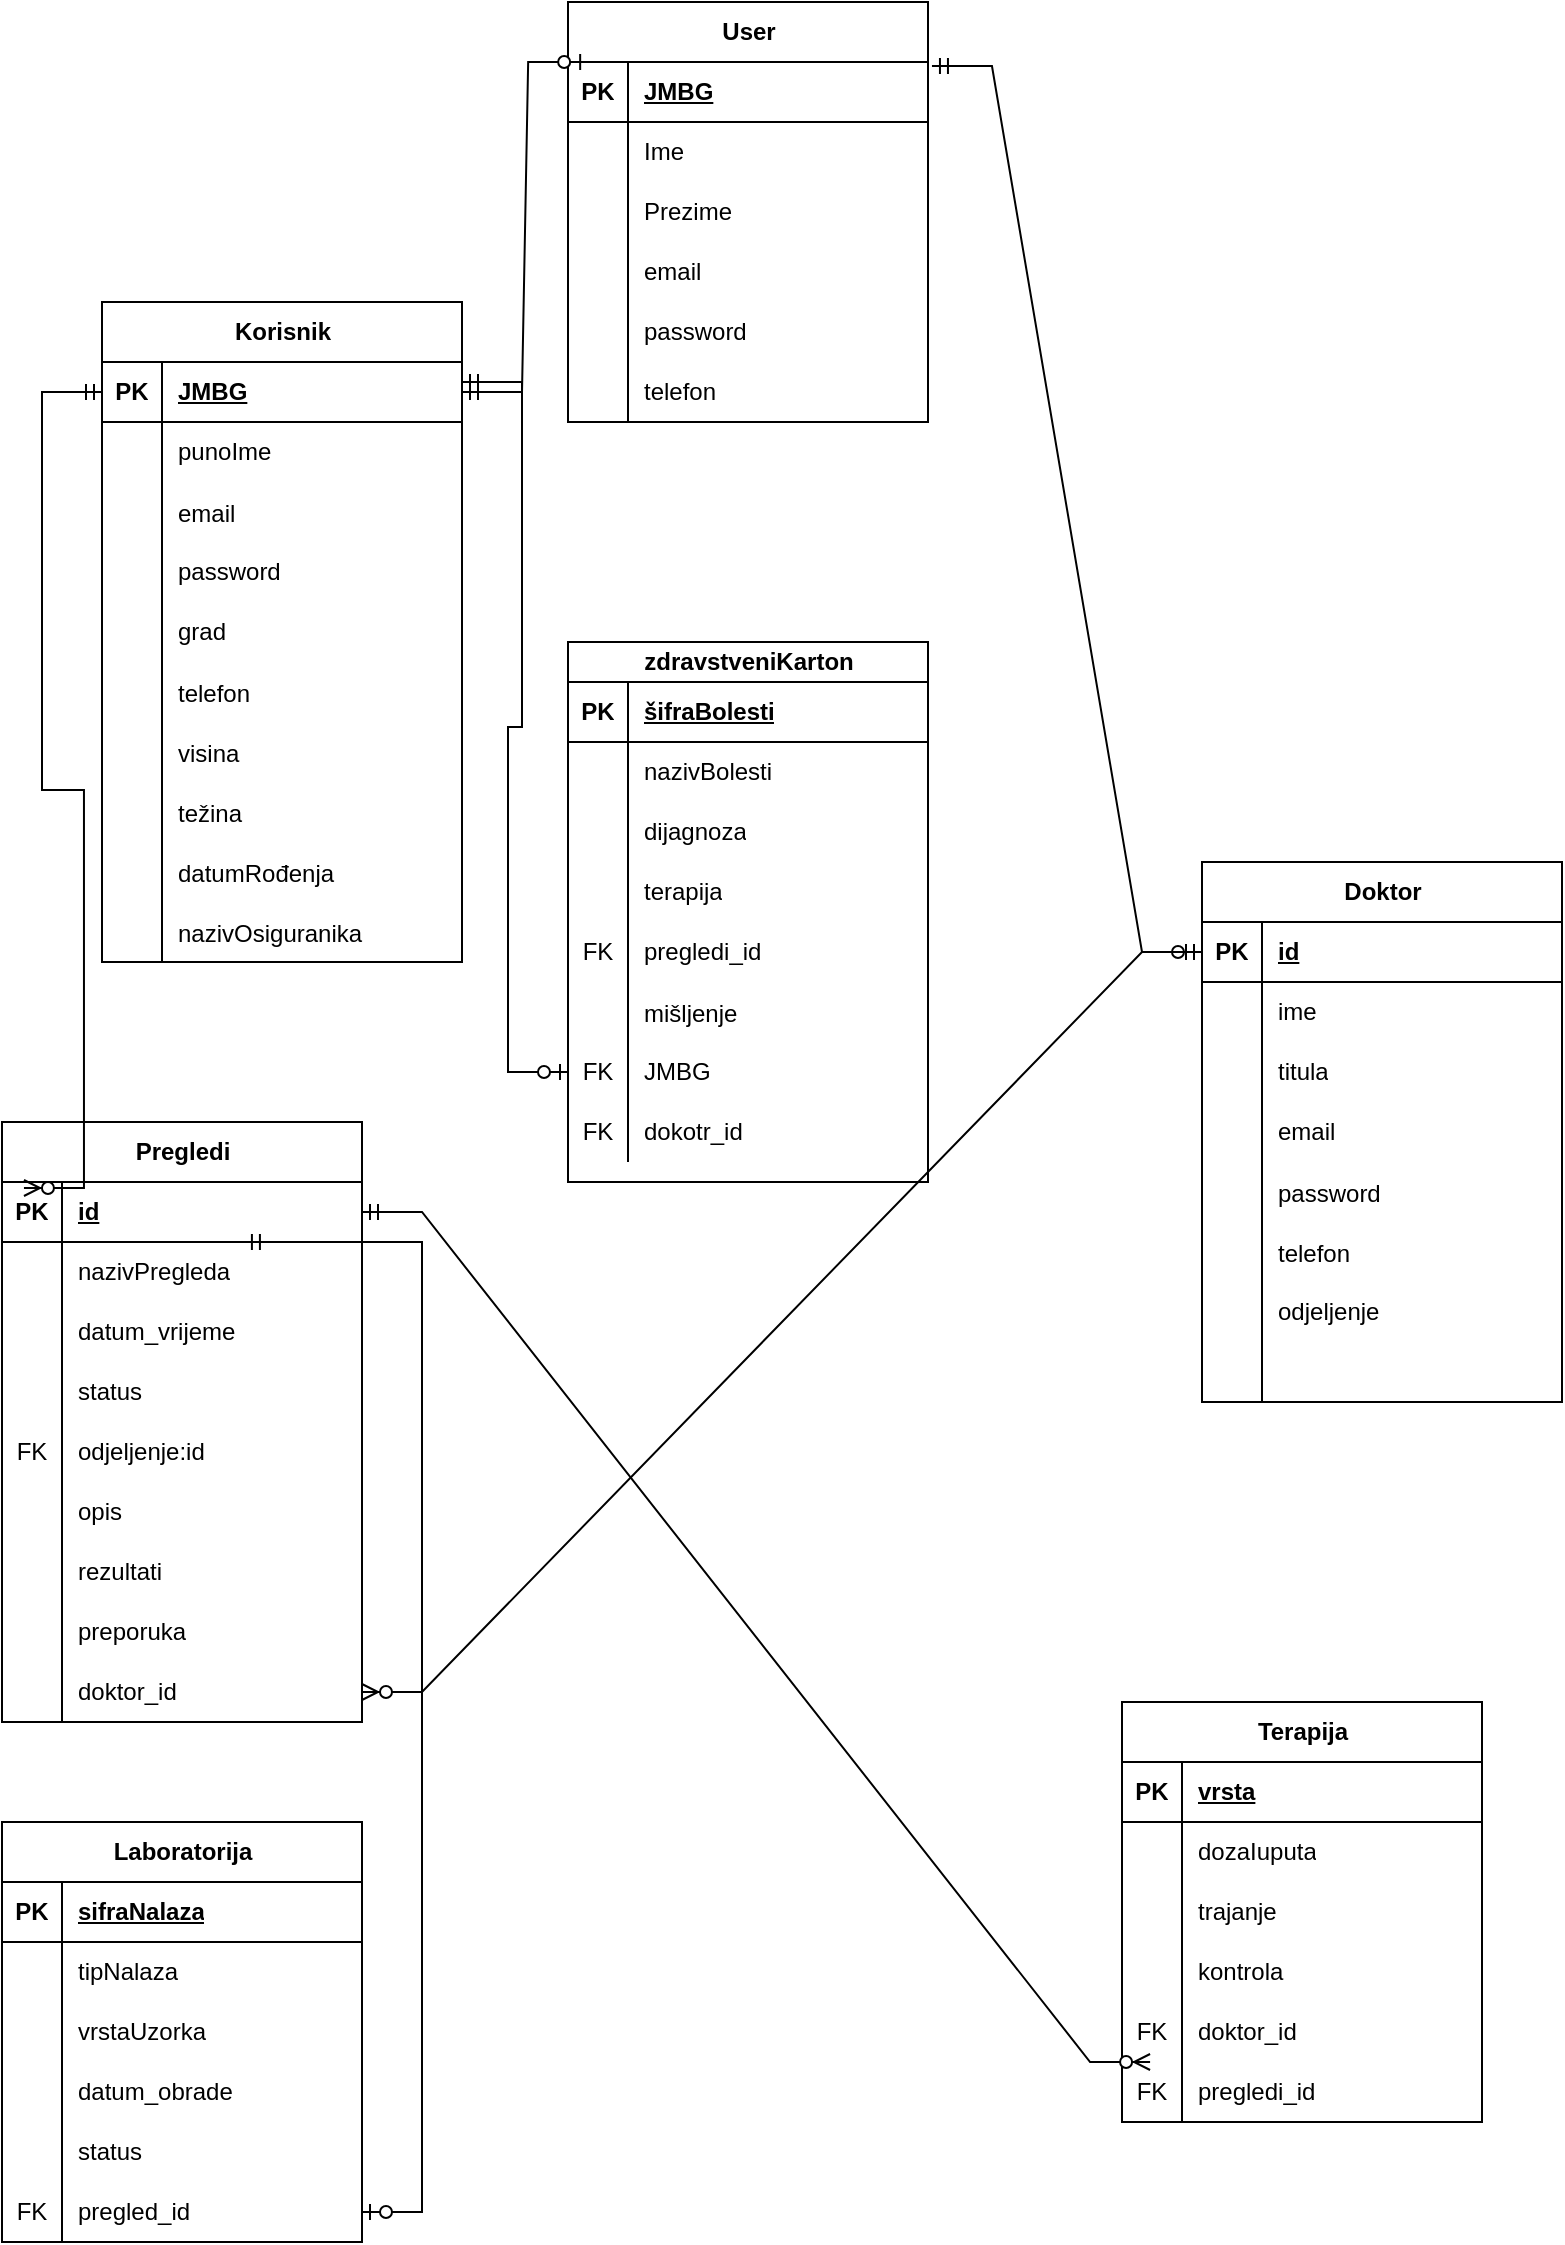 <mxfile version="26.1.0">
  <diagram name="Page-1" id="efa7a0a1-bf9b-a30e-e6df-94a7791c09e9">
    <mxGraphModel dx="872" dy="469" grid="1" gridSize="10" guides="1" tooltips="1" connect="1" arrows="1" fold="1" page="1" pageScale="1" pageWidth="826" pageHeight="1169" background="none" math="0" shadow="0">
      <root>
        <mxCell id="0" />
        <mxCell id="1" parent="0" />
        <mxCell id="dR_8ZnNp3kGkhUH-nxcP-125" value="Korisnik" style="shape=table;startSize=30;container=1;collapsible=1;childLayout=tableLayout;fixedRows=1;rowLines=0;fontStyle=1;align=center;resizeLast=1;html=1;" parent="1" vertex="1">
          <mxGeometry x="90" y="340" width="180" height="330" as="geometry" />
        </mxCell>
        <mxCell id="dR_8ZnNp3kGkhUH-nxcP-126" value="" style="shape=tableRow;horizontal=0;startSize=0;swimlaneHead=0;swimlaneBody=0;fillColor=none;collapsible=0;dropTarget=0;points=[[0,0.5],[1,0.5]];portConstraint=eastwest;top=0;left=0;right=0;bottom=1;" parent="dR_8ZnNp3kGkhUH-nxcP-125" vertex="1">
          <mxGeometry y="30" width="180" height="30" as="geometry" />
        </mxCell>
        <mxCell id="dR_8ZnNp3kGkhUH-nxcP-127" value="PK" style="shape=partialRectangle;connectable=0;fillColor=none;top=0;left=0;bottom=0;right=0;fontStyle=1;overflow=hidden;whiteSpace=wrap;html=1;" parent="dR_8ZnNp3kGkhUH-nxcP-126" vertex="1">
          <mxGeometry width="30" height="30" as="geometry">
            <mxRectangle width="30" height="30" as="alternateBounds" />
          </mxGeometry>
        </mxCell>
        <mxCell id="dR_8ZnNp3kGkhUH-nxcP-128" value="JMBG" style="shape=partialRectangle;connectable=0;fillColor=none;top=0;left=0;bottom=0;right=0;align=left;spacingLeft=6;fontStyle=5;overflow=hidden;whiteSpace=wrap;html=1;" parent="dR_8ZnNp3kGkhUH-nxcP-126" vertex="1">
          <mxGeometry x="30" width="150" height="30" as="geometry">
            <mxRectangle width="150" height="30" as="alternateBounds" />
          </mxGeometry>
        </mxCell>
        <mxCell id="dR_8ZnNp3kGkhUH-nxcP-129" value="" style="shape=tableRow;horizontal=0;startSize=0;swimlaneHead=0;swimlaneBody=0;fillColor=none;collapsible=0;dropTarget=0;points=[[0,0.5],[1,0.5]];portConstraint=eastwest;top=0;left=0;right=0;bottom=0;" parent="dR_8ZnNp3kGkhUH-nxcP-125" vertex="1">
          <mxGeometry y="60" width="180" height="30" as="geometry" />
        </mxCell>
        <mxCell id="dR_8ZnNp3kGkhUH-nxcP-130" value="" style="shape=partialRectangle;connectable=0;fillColor=none;top=0;left=0;bottom=0;right=0;editable=1;overflow=hidden;whiteSpace=wrap;html=1;" parent="dR_8ZnNp3kGkhUH-nxcP-129" vertex="1">
          <mxGeometry width="30" height="30" as="geometry">
            <mxRectangle width="30" height="30" as="alternateBounds" />
          </mxGeometry>
        </mxCell>
        <mxCell id="dR_8ZnNp3kGkhUH-nxcP-131" value="punoIme&amp;nbsp;" style="shape=partialRectangle;connectable=0;fillColor=none;top=0;left=0;bottom=0;right=0;align=left;spacingLeft=6;overflow=hidden;whiteSpace=wrap;html=1;" parent="dR_8ZnNp3kGkhUH-nxcP-129" vertex="1">
          <mxGeometry x="30" width="150" height="30" as="geometry">
            <mxRectangle width="150" height="30" as="alternateBounds" />
          </mxGeometry>
        </mxCell>
        <mxCell id="dR_8ZnNp3kGkhUH-nxcP-139" value="" style="shape=tableRow;horizontal=0;startSize=0;swimlaneHead=0;swimlaneBody=0;fillColor=none;collapsible=0;dropTarget=0;points=[[0,0.5],[1,0.5]];portConstraint=eastwest;top=0;left=0;right=0;bottom=0;" parent="dR_8ZnNp3kGkhUH-nxcP-125" vertex="1">
          <mxGeometry y="90" width="180" height="30" as="geometry" />
        </mxCell>
        <mxCell id="dR_8ZnNp3kGkhUH-nxcP-140" value="" style="shape=partialRectangle;connectable=0;fillColor=none;top=0;left=0;bottom=0;right=0;editable=1;overflow=hidden;" parent="dR_8ZnNp3kGkhUH-nxcP-139" vertex="1">
          <mxGeometry width="30" height="30" as="geometry">
            <mxRectangle width="30" height="30" as="alternateBounds" />
          </mxGeometry>
        </mxCell>
        <mxCell id="dR_8ZnNp3kGkhUH-nxcP-141" value="email" style="shape=partialRectangle;connectable=0;fillColor=none;top=0;left=0;bottom=0;right=0;align=left;spacingLeft=6;overflow=hidden;" parent="dR_8ZnNp3kGkhUH-nxcP-139" vertex="1">
          <mxGeometry x="30" width="150" height="30" as="geometry">
            <mxRectangle width="150" height="30" as="alternateBounds" />
          </mxGeometry>
        </mxCell>
        <mxCell id="dR_8ZnNp3kGkhUH-nxcP-132" value="" style="shape=tableRow;horizontal=0;startSize=0;swimlaneHead=0;swimlaneBody=0;fillColor=none;collapsible=0;dropTarget=0;points=[[0,0.5],[1,0.5]];portConstraint=eastwest;top=0;left=0;right=0;bottom=0;" parent="dR_8ZnNp3kGkhUH-nxcP-125" vertex="1">
          <mxGeometry y="120" width="180" height="30" as="geometry" />
        </mxCell>
        <mxCell id="dR_8ZnNp3kGkhUH-nxcP-133" value="" style="shape=partialRectangle;connectable=0;fillColor=none;top=0;left=0;bottom=0;right=0;editable=1;overflow=hidden;whiteSpace=wrap;html=1;" parent="dR_8ZnNp3kGkhUH-nxcP-132" vertex="1">
          <mxGeometry width="30" height="30" as="geometry">
            <mxRectangle width="30" height="30" as="alternateBounds" />
          </mxGeometry>
        </mxCell>
        <mxCell id="dR_8ZnNp3kGkhUH-nxcP-134" value="password" style="shape=partialRectangle;connectable=0;fillColor=none;top=0;left=0;bottom=0;right=0;align=left;spacingLeft=6;overflow=hidden;whiteSpace=wrap;html=1;" parent="dR_8ZnNp3kGkhUH-nxcP-132" vertex="1">
          <mxGeometry x="30" width="150" height="30" as="geometry">
            <mxRectangle width="150" height="30" as="alternateBounds" />
          </mxGeometry>
        </mxCell>
        <mxCell id="dR_8ZnNp3kGkhUH-nxcP-135" value="" style="shape=tableRow;horizontal=0;startSize=0;swimlaneHead=0;swimlaneBody=0;fillColor=none;collapsible=0;dropTarget=0;points=[[0,0.5],[1,0.5]];portConstraint=eastwest;top=0;left=0;right=0;bottom=0;" parent="dR_8ZnNp3kGkhUH-nxcP-125" vertex="1">
          <mxGeometry y="150" width="180" height="30" as="geometry" />
        </mxCell>
        <mxCell id="dR_8ZnNp3kGkhUH-nxcP-136" value="" style="shape=partialRectangle;connectable=0;fillColor=none;top=0;left=0;bottom=0;right=0;editable=1;overflow=hidden;whiteSpace=wrap;html=1;" parent="dR_8ZnNp3kGkhUH-nxcP-135" vertex="1">
          <mxGeometry width="30" height="30" as="geometry">
            <mxRectangle width="30" height="30" as="alternateBounds" />
          </mxGeometry>
        </mxCell>
        <mxCell id="dR_8ZnNp3kGkhUH-nxcP-137" value="grad" style="shape=partialRectangle;connectable=0;fillColor=none;top=0;left=0;bottom=0;right=0;align=left;spacingLeft=6;overflow=hidden;whiteSpace=wrap;html=1;" parent="dR_8ZnNp3kGkhUH-nxcP-135" vertex="1">
          <mxGeometry x="30" width="150" height="30" as="geometry">
            <mxRectangle width="150" height="30" as="alternateBounds" />
          </mxGeometry>
        </mxCell>
        <mxCell id="dR_8ZnNp3kGkhUH-nxcP-149" value="" style="shape=tableRow;horizontal=0;startSize=0;swimlaneHead=0;swimlaneBody=0;fillColor=none;collapsible=0;dropTarget=0;points=[[0,0.5],[1,0.5]];portConstraint=eastwest;top=0;left=0;right=0;bottom=0;" parent="dR_8ZnNp3kGkhUH-nxcP-125" vertex="1">
          <mxGeometry y="180" width="180" height="30" as="geometry" />
        </mxCell>
        <mxCell id="dR_8ZnNp3kGkhUH-nxcP-150" value="" style="shape=partialRectangle;connectable=0;fillColor=none;top=0;left=0;bottom=0;right=0;editable=1;overflow=hidden;" parent="dR_8ZnNp3kGkhUH-nxcP-149" vertex="1">
          <mxGeometry width="30" height="30" as="geometry">
            <mxRectangle width="30" height="30" as="alternateBounds" />
          </mxGeometry>
        </mxCell>
        <mxCell id="dR_8ZnNp3kGkhUH-nxcP-151" value="telefon" style="shape=partialRectangle;connectable=0;fillColor=none;top=0;left=0;bottom=0;right=0;align=left;spacingLeft=6;overflow=hidden;" parent="dR_8ZnNp3kGkhUH-nxcP-149" vertex="1">
          <mxGeometry x="30" width="150" height="30" as="geometry">
            <mxRectangle width="150" height="30" as="alternateBounds" />
          </mxGeometry>
        </mxCell>
        <mxCell id="dR_8ZnNp3kGkhUH-nxcP-153" value="" style="shape=tableRow;horizontal=0;startSize=0;swimlaneHead=0;swimlaneBody=0;fillColor=none;collapsible=0;dropTarget=0;points=[[0,0.5],[1,0.5]];portConstraint=eastwest;top=0;left=0;right=0;bottom=0;" parent="dR_8ZnNp3kGkhUH-nxcP-125" vertex="1">
          <mxGeometry y="210" width="180" height="30" as="geometry" />
        </mxCell>
        <mxCell id="dR_8ZnNp3kGkhUH-nxcP-154" value="" style="shape=partialRectangle;connectable=0;fillColor=none;top=0;left=0;bottom=0;right=0;editable=1;overflow=hidden;" parent="dR_8ZnNp3kGkhUH-nxcP-153" vertex="1">
          <mxGeometry width="30" height="30" as="geometry">
            <mxRectangle width="30" height="30" as="alternateBounds" />
          </mxGeometry>
        </mxCell>
        <mxCell id="dR_8ZnNp3kGkhUH-nxcP-155" value="visina" style="shape=partialRectangle;connectable=0;fillColor=none;top=0;left=0;bottom=0;right=0;align=left;spacingLeft=6;overflow=hidden;" parent="dR_8ZnNp3kGkhUH-nxcP-153" vertex="1">
          <mxGeometry x="30" width="150" height="30" as="geometry">
            <mxRectangle width="150" height="30" as="alternateBounds" />
          </mxGeometry>
        </mxCell>
        <mxCell id="dR_8ZnNp3kGkhUH-nxcP-156" value="" style="shape=tableRow;horizontal=0;startSize=0;swimlaneHead=0;swimlaneBody=0;fillColor=none;collapsible=0;dropTarget=0;points=[[0,0.5],[1,0.5]];portConstraint=eastwest;top=0;left=0;right=0;bottom=0;" parent="dR_8ZnNp3kGkhUH-nxcP-125" vertex="1">
          <mxGeometry y="240" width="180" height="30" as="geometry" />
        </mxCell>
        <mxCell id="dR_8ZnNp3kGkhUH-nxcP-157" value="" style="shape=partialRectangle;connectable=0;fillColor=none;top=0;left=0;bottom=0;right=0;editable=1;overflow=hidden;" parent="dR_8ZnNp3kGkhUH-nxcP-156" vertex="1">
          <mxGeometry width="30" height="30" as="geometry">
            <mxRectangle width="30" height="30" as="alternateBounds" />
          </mxGeometry>
        </mxCell>
        <mxCell id="dR_8ZnNp3kGkhUH-nxcP-158" value="težina" style="shape=partialRectangle;connectable=0;fillColor=none;top=0;left=0;bottom=0;right=0;align=left;spacingLeft=6;overflow=hidden;" parent="dR_8ZnNp3kGkhUH-nxcP-156" vertex="1">
          <mxGeometry x="30" width="150" height="30" as="geometry">
            <mxRectangle width="150" height="30" as="alternateBounds" />
          </mxGeometry>
        </mxCell>
        <mxCell id="dR_8ZnNp3kGkhUH-nxcP-159" value="" style="shape=tableRow;horizontal=0;startSize=0;swimlaneHead=0;swimlaneBody=0;fillColor=none;collapsible=0;dropTarget=0;points=[[0,0.5],[1,0.5]];portConstraint=eastwest;top=0;left=0;right=0;bottom=0;" parent="dR_8ZnNp3kGkhUH-nxcP-125" vertex="1">
          <mxGeometry y="270" width="180" height="30" as="geometry" />
        </mxCell>
        <mxCell id="dR_8ZnNp3kGkhUH-nxcP-160" value="" style="shape=partialRectangle;connectable=0;fillColor=none;top=0;left=0;bottom=0;right=0;editable=1;overflow=hidden;" parent="dR_8ZnNp3kGkhUH-nxcP-159" vertex="1">
          <mxGeometry width="30" height="30" as="geometry">
            <mxRectangle width="30" height="30" as="alternateBounds" />
          </mxGeometry>
        </mxCell>
        <mxCell id="dR_8ZnNp3kGkhUH-nxcP-161" value="datumRođenja" style="shape=partialRectangle;connectable=0;fillColor=none;top=0;left=0;bottom=0;right=0;align=left;spacingLeft=6;overflow=hidden;" parent="dR_8ZnNp3kGkhUH-nxcP-159" vertex="1">
          <mxGeometry x="30" width="150" height="30" as="geometry">
            <mxRectangle width="150" height="30" as="alternateBounds" />
          </mxGeometry>
        </mxCell>
        <mxCell id="dR_8ZnNp3kGkhUH-nxcP-163" value="" style="shape=tableRow;horizontal=0;startSize=0;swimlaneHead=0;swimlaneBody=0;fillColor=none;collapsible=0;dropTarget=0;points=[[0,0.5],[1,0.5]];portConstraint=eastwest;top=0;left=0;right=0;bottom=0;" parent="dR_8ZnNp3kGkhUH-nxcP-125" vertex="1">
          <mxGeometry y="300" width="180" height="30" as="geometry" />
        </mxCell>
        <mxCell id="dR_8ZnNp3kGkhUH-nxcP-164" value="" style="shape=partialRectangle;connectable=0;fillColor=none;top=0;left=0;bottom=0;right=0;editable=1;overflow=hidden;" parent="dR_8ZnNp3kGkhUH-nxcP-163" vertex="1">
          <mxGeometry width="30" height="30" as="geometry">
            <mxRectangle width="30" height="30" as="alternateBounds" />
          </mxGeometry>
        </mxCell>
        <mxCell id="dR_8ZnNp3kGkhUH-nxcP-165" value="nazivOsiguranika" style="shape=partialRectangle;connectable=0;fillColor=none;top=0;left=0;bottom=0;right=0;align=left;spacingLeft=6;overflow=hidden;" parent="dR_8ZnNp3kGkhUH-nxcP-163" vertex="1">
          <mxGeometry x="30" width="150" height="30" as="geometry">
            <mxRectangle width="150" height="30" as="alternateBounds" />
          </mxGeometry>
        </mxCell>
        <mxCell id="dR_8ZnNp3kGkhUH-nxcP-167" value="zdravstveniKarton" style="shape=table;startSize=20;container=1;collapsible=1;childLayout=tableLayout;fixedRows=1;rowLines=0;fontStyle=1;align=center;resizeLast=1;html=1;" parent="1" vertex="1">
          <mxGeometry x="323" y="510" width="180" height="270" as="geometry" />
        </mxCell>
        <mxCell id="dR_8ZnNp3kGkhUH-nxcP-168" value="" style="shape=tableRow;horizontal=0;startSize=0;swimlaneHead=0;swimlaneBody=0;fillColor=none;collapsible=0;dropTarget=0;points=[[0,0.5],[1,0.5]];portConstraint=eastwest;top=0;left=0;right=0;bottom=1;" parent="dR_8ZnNp3kGkhUH-nxcP-167" vertex="1">
          <mxGeometry y="20" width="180" height="30" as="geometry" />
        </mxCell>
        <mxCell id="dR_8ZnNp3kGkhUH-nxcP-169" value="PK" style="shape=partialRectangle;connectable=0;fillColor=none;top=0;left=0;bottom=0;right=0;fontStyle=1;overflow=hidden;whiteSpace=wrap;html=1;" parent="dR_8ZnNp3kGkhUH-nxcP-168" vertex="1">
          <mxGeometry width="30" height="30" as="geometry">
            <mxRectangle width="30" height="30" as="alternateBounds" />
          </mxGeometry>
        </mxCell>
        <mxCell id="dR_8ZnNp3kGkhUH-nxcP-170" value="šifraBolesti" style="shape=partialRectangle;connectable=0;fillColor=none;top=0;left=0;bottom=0;right=0;align=left;spacingLeft=6;fontStyle=5;overflow=hidden;whiteSpace=wrap;html=1;" parent="dR_8ZnNp3kGkhUH-nxcP-168" vertex="1">
          <mxGeometry x="30" width="150" height="30" as="geometry">
            <mxRectangle width="150" height="30" as="alternateBounds" />
          </mxGeometry>
        </mxCell>
        <mxCell id="dR_8ZnNp3kGkhUH-nxcP-171" value="" style="shape=tableRow;horizontal=0;startSize=0;swimlaneHead=0;swimlaneBody=0;fillColor=none;collapsible=0;dropTarget=0;points=[[0,0.5],[1,0.5]];portConstraint=eastwest;top=0;left=0;right=0;bottom=0;" parent="dR_8ZnNp3kGkhUH-nxcP-167" vertex="1">
          <mxGeometry y="50" width="180" height="30" as="geometry" />
        </mxCell>
        <mxCell id="dR_8ZnNp3kGkhUH-nxcP-172" value="" style="shape=partialRectangle;connectable=0;fillColor=none;top=0;left=0;bottom=0;right=0;editable=1;overflow=hidden;whiteSpace=wrap;html=1;" parent="dR_8ZnNp3kGkhUH-nxcP-171" vertex="1">
          <mxGeometry width="30" height="30" as="geometry">
            <mxRectangle width="30" height="30" as="alternateBounds" />
          </mxGeometry>
        </mxCell>
        <mxCell id="dR_8ZnNp3kGkhUH-nxcP-173" value="nazivBolesti" style="shape=partialRectangle;connectable=0;fillColor=none;top=0;left=0;bottom=0;right=0;align=left;spacingLeft=6;overflow=hidden;whiteSpace=wrap;html=1;" parent="dR_8ZnNp3kGkhUH-nxcP-171" vertex="1">
          <mxGeometry x="30" width="150" height="30" as="geometry">
            <mxRectangle width="150" height="30" as="alternateBounds" />
          </mxGeometry>
        </mxCell>
        <mxCell id="dR_8ZnNp3kGkhUH-nxcP-174" value="" style="shape=tableRow;horizontal=0;startSize=0;swimlaneHead=0;swimlaneBody=0;fillColor=none;collapsible=0;dropTarget=0;points=[[0,0.5],[1,0.5]];portConstraint=eastwest;top=0;left=0;right=0;bottom=0;" parent="dR_8ZnNp3kGkhUH-nxcP-167" vertex="1">
          <mxGeometry y="80" width="180" height="30" as="geometry" />
        </mxCell>
        <mxCell id="dR_8ZnNp3kGkhUH-nxcP-175" value="" style="shape=partialRectangle;connectable=0;fillColor=none;top=0;left=0;bottom=0;right=0;editable=1;overflow=hidden;whiteSpace=wrap;html=1;" parent="dR_8ZnNp3kGkhUH-nxcP-174" vertex="1">
          <mxGeometry width="30" height="30" as="geometry">
            <mxRectangle width="30" height="30" as="alternateBounds" />
          </mxGeometry>
        </mxCell>
        <mxCell id="dR_8ZnNp3kGkhUH-nxcP-176" value="dijagnoza" style="shape=partialRectangle;connectable=0;fillColor=none;top=0;left=0;bottom=0;right=0;align=left;spacingLeft=6;overflow=hidden;whiteSpace=wrap;html=1;" parent="dR_8ZnNp3kGkhUH-nxcP-174" vertex="1">
          <mxGeometry x="30" width="150" height="30" as="geometry">
            <mxRectangle width="150" height="30" as="alternateBounds" />
          </mxGeometry>
        </mxCell>
        <mxCell id="dR_8ZnNp3kGkhUH-nxcP-177" value="" style="shape=tableRow;horizontal=0;startSize=0;swimlaneHead=0;swimlaneBody=0;fillColor=none;collapsible=0;dropTarget=0;points=[[0,0.5],[1,0.5]];portConstraint=eastwest;top=0;left=0;right=0;bottom=0;" parent="dR_8ZnNp3kGkhUH-nxcP-167" vertex="1">
          <mxGeometry y="110" width="180" height="30" as="geometry" />
        </mxCell>
        <mxCell id="dR_8ZnNp3kGkhUH-nxcP-178" value="" style="shape=partialRectangle;connectable=0;fillColor=none;top=0;left=0;bottom=0;right=0;editable=1;overflow=hidden;whiteSpace=wrap;html=1;" parent="dR_8ZnNp3kGkhUH-nxcP-177" vertex="1">
          <mxGeometry width="30" height="30" as="geometry">
            <mxRectangle width="30" height="30" as="alternateBounds" />
          </mxGeometry>
        </mxCell>
        <mxCell id="dR_8ZnNp3kGkhUH-nxcP-179" value="terapija" style="shape=partialRectangle;connectable=0;fillColor=none;top=0;left=0;bottom=0;right=0;align=left;spacingLeft=6;overflow=hidden;whiteSpace=wrap;html=1;" parent="dR_8ZnNp3kGkhUH-nxcP-177" vertex="1">
          <mxGeometry x="30" width="150" height="30" as="geometry">
            <mxRectangle width="150" height="30" as="alternateBounds" />
          </mxGeometry>
        </mxCell>
        <mxCell id="dR_8ZnNp3kGkhUH-nxcP-185" value="" style="shape=tableRow;horizontal=0;startSize=0;swimlaneHead=0;swimlaneBody=0;fillColor=none;collapsible=0;dropTarget=0;points=[[0,0.5],[1,0.5]];portConstraint=eastwest;top=0;left=0;right=0;bottom=0;" parent="dR_8ZnNp3kGkhUH-nxcP-167" vertex="1">
          <mxGeometry y="140" width="180" height="30" as="geometry" />
        </mxCell>
        <mxCell id="dR_8ZnNp3kGkhUH-nxcP-186" value="FK" style="shape=partialRectangle;connectable=0;fillColor=none;top=0;left=0;bottom=0;right=0;fontStyle=0;overflow=hidden;whiteSpace=wrap;html=1;" parent="dR_8ZnNp3kGkhUH-nxcP-185" vertex="1">
          <mxGeometry width="30" height="30" as="geometry">
            <mxRectangle width="30" height="30" as="alternateBounds" />
          </mxGeometry>
        </mxCell>
        <mxCell id="dR_8ZnNp3kGkhUH-nxcP-187" value="pregledi_id" style="shape=partialRectangle;connectable=0;fillColor=none;top=0;left=0;bottom=0;right=0;align=left;spacingLeft=6;fontStyle=0;overflow=hidden;whiteSpace=wrap;html=1;" parent="dR_8ZnNp3kGkhUH-nxcP-185" vertex="1">
          <mxGeometry x="30" width="150" height="30" as="geometry">
            <mxRectangle width="150" height="30" as="alternateBounds" />
          </mxGeometry>
        </mxCell>
        <mxCell id="dR_8ZnNp3kGkhUH-nxcP-188" value="" style="shape=tableRow;horizontal=0;startSize=0;swimlaneHead=0;swimlaneBody=0;fillColor=none;collapsible=0;dropTarget=0;points=[[0,0.5],[1,0.5]];portConstraint=eastwest;top=0;left=0;right=0;bottom=0;" parent="dR_8ZnNp3kGkhUH-nxcP-167" vertex="1">
          <mxGeometry y="170" width="180" height="30" as="geometry" />
        </mxCell>
        <mxCell id="dR_8ZnNp3kGkhUH-nxcP-189" value="" style="shape=partialRectangle;connectable=0;fillColor=none;top=0;left=0;bottom=0;right=0;editable=1;overflow=hidden;" parent="dR_8ZnNp3kGkhUH-nxcP-188" vertex="1">
          <mxGeometry width="30" height="30" as="geometry">
            <mxRectangle width="30" height="30" as="alternateBounds" />
          </mxGeometry>
        </mxCell>
        <mxCell id="dR_8ZnNp3kGkhUH-nxcP-190" value="mišljenje" style="shape=partialRectangle;connectable=0;fillColor=none;top=0;left=0;bottom=0;right=0;align=left;spacingLeft=6;overflow=hidden;" parent="dR_8ZnNp3kGkhUH-nxcP-188" vertex="1">
          <mxGeometry x="30" width="150" height="30" as="geometry">
            <mxRectangle width="150" height="30" as="alternateBounds" />
          </mxGeometry>
        </mxCell>
        <mxCell id="dR_8ZnNp3kGkhUH-nxcP-257" value="" style="shape=tableRow;horizontal=0;startSize=0;swimlaneHead=0;swimlaneBody=0;fillColor=none;collapsible=0;dropTarget=0;points=[[0,0.5],[1,0.5]];portConstraint=eastwest;top=0;left=0;right=0;bottom=0;" parent="dR_8ZnNp3kGkhUH-nxcP-167" vertex="1">
          <mxGeometry y="200" width="180" height="30" as="geometry" />
        </mxCell>
        <mxCell id="dR_8ZnNp3kGkhUH-nxcP-258" value="FK" style="shape=partialRectangle;connectable=0;fillColor=none;top=0;left=0;bottom=0;right=0;fontStyle=0;overflow=hidden;whiteSpace=wrap;html=1;" parent="dR_8ZnNp3kGkhUH-nxcP-257" vertex="1">
          <mxGeometry width="30" height="30" as="geometry">
            <mxRectangle width="30" height="30" as="alternateBounds" />
          </mxGeometry>
        </mxCell>
        <mxCell id="dR_8ZnNp3kGkhUH-nxcP-259" value="JMBG" style="shape=partialRectangle;connectable=0;fillColor=none;top=0;left=0;bottom=0;right=0;align=left;spacingLeft=6;fontStyle=0;overflow=hidden;whiteSpace=wrap;html=1;" parent="dR_8ZnNp3kGkhUH-nxcP-257" vertex="1">
          <mxGeometry x="30" width="150" height="30" as="geometry">
            <mxRectangle width="150" height="30" as="alternateBounds" />
          </mxGeometry>
        </mxCell>
        <mxCell id="dR_8ZnNp3kGkhUH-nxcP-261" value="" style="shape=tableRow;horizontal=0;startSize=0;swimlaneHead=0;swimlaneBody=0;fillColor=none;collapsible=0;dropTarget=0;points=[[0,0.5],[1,0.5]];portConstraint=eastwest;top=0;left=0;right=0;bottom=0;" parent="dR_8ZnNp3kGkhUH-nxcP-167" vertex="1">
          <mxGeometry y="230" width="180" height="30" as="geometry" />
        </mxCell>
        <mxCell id="dR_8ZnNp3kGkhUH-nxcP-262" value="FK" style="shape=partialRectangle;connectable=0;fillColor=none;top=0;left=0;bottom=0;right=0;fontStyle=0;overflow=hidden;whiteSpace=wrap;html=1;" parent="dR_8ZnNp3kGkhUH-nxcP-261" vertex="1">
          <mxGeometry width="30" height="30" as="geometry">
            <mxRectangle width="30" height="30" as="alternateBounds" />
          </mxGeometry>
        </mxCell>
        <mxCell id="dR_8ZnNp3kGkhUH-nxcP-263" value="dokotr_id" style="shape=partialRectangle;connectable=0;fillColor=none;top=0;left=0;bottom=0;right=0;align=left;spacingLeft=6;fontStyle=0;overflow=hidden;whiteSpace=wrap;html=1;" parent="dR_8ZnNp3kGkhUH-nxcP-261" vertex="1">
          <mxGeometry x="30" width="150" height="30" as="geometry">
            <mxRectangle width="150" height="30" as="alternateBounds" />
          </mxGeometry>
        </mxCell>
        <mxCell id="dR_8ZnNp3kGkhUH-nxcP-191" value="Doktor" style="shape=table;startSize=30;container=1;collapsible=1;childLayout=tableLayout;fixedRows=1;rowLines=0;fontStyle=1;align=center;resizeLast=1;html=1;" parent="1" vertex="1">
          <mxGeometry x="640" y="620" width="180" height="270" as="geometry" />
        </mxCell>
        <mxCell id="dR_8ZnNp3kGkhUH-nxcP-192" value="" style="shape=tableRow;horizontal=0;startSize=0;swimlaneHead=0;swimlaneBody=0;fillColor=none;collapsible=0;dropTarget=0;points=[[0,0.5],[1,0.5]];portConstraint=eastwest;top=0;left=0;right=0;bottom=1;" parent="dR_8ZnNp3kGkhUH-nxcP-191" vertex="1">
          <mxGeometry y="30" width="180" height="30" as="geometry" />
        </mxCell>
        <mxCell id="dR_8ZnNp3kGkhUH-nxcP-193" value="PK" style="shape=partialRectangle;connectable=0;fillColor=none;top=0;left=0;bottom=0;right=0;fontStyle=1;overflow=hidden;whiteSpace=wrap;html=1;" parent="dR_8ZnNp3kGkhUH-nxcP-192" vertex="1">
          <mxGeometry width="30" height="30" as="geometry">
            <mxRectangle width="30" height="30" as="alternateBounds" />
          </mxGeometry>
        </mxCell>
        <mxCell id="dR_8ZnNp3kGkhUH-nxcP-194" value="id" style="shape=partialRectangle;connectable=0;fillColor=none;top=0;left=0;bottom=0;right=0;align=left;spacingLeft=6;fontStyle=5;overflow=hidden;whiteSpace=wrap;html=1;" parent="dR_8ZnNp3kGkhUH-nxcP-192" vertex="1">
          <mxGeometry x="30" width="150" height="30" as="geometry">
            <mxRectangle width="150" height="30" as="alternateBounds" />
          </mxGeometry>
        </mxCell>
        <mxCell id="dR_8ZnNp3kGkhUH-nxcP-195" value="" style="shape=tableRow;horizontal=0;startSize=0;swimlaneHead=0;swimlaneBody=0;fillColor=none;collapsible=0;dropTarget=0;points=[[0,0.5],[1,0.5]];portConstraint=eastwest;top=0;left=0;right=0;bottom=0;" parent="dR_8ZnNp3kGkhUH-nxcP-191" vertex="1">
          <mxGeometry y="60" width="180" height="30" as="geometry" />
        </mxCell>
        <mxCell id="dR_8ZnNp3kGkhUH-nxcP-196" value="" style="shape=partialRectangle;connectable=0;fillColor=none;top=0;left=0;bottom=0;right=0;editable=1;overflow=hidden;whiteSpace=wrap;html=1;" parent="dR_8ZnNp3kGkhUH-nxcP-195" vertex="1">
          <mxGeometry width="30" height="30" as="geometry">
            <mxRectangle width="30" height="30" as="alternateBounds" />
          </mxGeometry>
        </mxCell>
        <mxCell id="dR_8ZnNp3kGkhUH-nxcP-197" value="ime" style="shape=partialRectangle;connectable=0;fillColor=none;top=0;left=0;bottom=0;right=0;align=left;spacingLeft=6;overflow=hidden;whiteSpace=wrap;html=1;" parent="dR_8ZnNp3kGkhUH-nxcP-195" vertex="1">
          <mxGeometry x="30" width="150" height="30" as="geometry">
            <mxRectangle width="150" height="30" as="alternateBounds" />
          </mxGeometry>
        </mxCell>
        <mxCell id="dR_8ZnNp3kGkhUH-nxcP-198" value="" style="shape=tableRow;horizontal=0;startSize=0;swimlaneHead=0;swimlaneBody=0;fillColor=none;collapsible=0;dropTarget=0;points=[[0,0.5],[1,0.5]];portConstraint=eastwest;top=0;left=0;right=0;bottom=0;" parent="dR_8ZnNp3kGkhUH-nxcP-191" vertex="1">
          <mxGeometry y="90" width="180" height="30" as="geometry" />
        </mxCell>
        <mxCell id="dR_8ZnNp3kGkhUH-nxcP-199" value="" style="shape=partialRectangle;connectable=0;fillColor=none;top=0;left=0;bottom=0;right=0;editable=1;overflow=hidden;whiteSpace=wrap;html=1;" parent="dR_8ZnNp3kGkhUH-nxcP-198" vertex="1">
          <mxGeometry width="30" height="30" as="geometry">
            <mxRectangle width="30" height="30" as="alternateBounds" />
          </mxGeometry>
        </mxCell>
        <mxCell id="dR_8ZnNp3kGkhUH-nxcP-200" value="titula" style="shape=partialRectangle;connectable=0;fillColor=none;top=0;left=0;bottom=0;right=0;align=left;spacingLeft=6;overflow=hidden;whiteSpace=wrap;html=1;" parent="dR_8ZnNp3kGkhUH-nxcP-198" vertex="1">
          <mxGeometry x="30" width="150" height="30" as="geometry">
            <mxRectangle width="150" height="30" as="alternateBounds" />
          </mxGeometry>
        </mxCell>
        <mxCell id="dR_8ZnNp3kGkhUH-nxcP-201" value="" style="shape=tableRow;horizontal=0;startSize=0;swimlaneHead=0;swimlaneBody=0;fillColor=none;collapsible=0;dropTarget=0;points=[[0,0.5],[1,0.5]];portConstraint=eastwest;top=0;left=0;right=0;bottom=0;" parent="dR_8ZnNp3kGkhUH-nxcP-191" vertex="1">
          <mxGeometry y="120" width="180" height="30" as="geometry" />
        </mxCell>
        <mxCell id="dR_8ZnNp3kGkhUH-nxcP-202" value="" style="shape=partialRectangle;connectable=0;fillColor=none;top=0;left=0;bottom=0;right=0;editable=1;overflow=hidden;whiteSpace=wrap;html=1;" parent="dR_8ZnNp3kGkhUH-nxcP-201" vertex="1">
          <mxGeometry width="30" height="30" as="geometry">
            <mxRectangle width="30" height="30" as="alternateBounds" />
          </mxGeometry>
        </mxCell>
        <mxCell id="dR_8ZnNp3kGkhUH-nxcP-203" value="email" style="shape=partialRectangle;connectable=0;fillColor=none;top=0;left=0;bottom=0;right=0;align=left;spacingLeft=6;overflow=hidden;whiteSpace=wrap;html=1;" parent="dR_8ZnNp3kGkhUH-nxcP-201" vertex="1">
          <mxGeometry x="30" width="150" height="30" as="geometry">
            <mxRectangle width="150" height="30" as="alternateBounds" />
          </mxGeometry>
        </mxCell>
        <mxCell id="dR_8ZnNp3kGkhUH-nxcP-207" value="" style="shape=tableRow;horizontal=0;startSize=0;swimlaneHead=0;swimlaneBody=0;fillColor=none;collapsible=0;dropTarget=0;points=[[0,0.5],[1,0.5]];portConstraint=eastwest;top=0;left=0;right=0;bottom=0;" parent="dR_8ZnNp3kGkhUH-nxcP-191" vertex="1">
          <mxGeometry y="150" width="180" height="30" as="geometry" />
        </mxCell>
        <mxCell id="dR_8ZnNp3kGkhUH-nxcP-208" value="" style="shape=partialRectangle;connectable=0;fillColor=none;top=0;left=0;bottom=0;right=0;editable=1;overflow=hidden;" parent="dR_8ZnNp3kGkhUH-nxcP-207" vertex="1">
          <mxGeometry width="30" height="30" as="geometry">
            <mxRectangle width="30" height="30" as="alternateBounds" />
          </mxGeometry>
        </mxCell>
        <mxCell id="dR_8ZnNp3kGkhUH-nxcP-209" value="password" style="shape=partialRectangle;connectable=0;fillColor=none;top=0;left=0;bottom=0;right=0;align=left;spacingLeft=6;overflow=hidden;" parent="dR_8ZnNp3kGkhUH-nxcP-207" vertex="1">
          <mxGeometry x="30" width="150" height="30" as="geometry">
            <mxRectangle width="150" height="30" as="alternateBounds" />
          </mxGeometry>
        </mxCell>
        <mxCell id="dR_8ZnNp3kGkhUH-nxcP-210" value="" style="shape=tableRow;horizontal=0;startSize=0;swimlaneHead=0;swimlaneBody=0;fillColor=none;collapsible=0;dropTarget=0;points=[[0,0.5],[1,0.5]];portConstraint=eastwest;top=0;left=0;right=0;bottom=0;" parent="dR_8ZnNp3kGkhUH-nxcP-191" vertex="1">
          <mxGeometry y="180" width="180" height="30" as="geometry" />
        </mxCell>
        <mxCell id="dR_8ZnNp3kGkhUH-nxcP-211" value="" style="shape=partialRectangle;connectable=0;fillColor=none;top=0;left=0;bottom=0;right=0;editable=1;overflow=hidden;" parent="dR_8ZnNp3kGkhUH-nxcP-210" vertex="1">
          <mxGeometry width="30" height="30" as="geometry">
            <mxRectangle width="30" height="30" as="alternateBounds" />
          </mxGeometry>
        </mxCell>
        <mxCell id="dR_8ZnNp3kGkhUH-nxcP-212" value="telefon " style="shape=partialRectangle;connectable=0;fillColor=none;top=0;left=0;bottom=0;right=0;align=left;spacingLeft=6;overflow=hidden;" parent="dR_8ZnNp3kGkhUH-nxcP-210" vertex="1">
          <mxGeometry x="30" width="150" height="30" as="geometry">
            <mxRectangle width="150" height="30" as="alternateBounds" />
          </mxGeometry>
        </mxCell>
        <mxCell id="dR_8ZnNp3kGkhUH-nxcP-286" value="" style="shape=tableRow;horizontal=0;startSize=0;swimlaneHead=0;swimlaneBody=0;fillColor=none;collapsible=0;dropTarget=0;points=[[0,0.5],[1,0.5]];portConstraint=eastwest;top=0;left=0;right=0;bottom=0;" parent="dR_8ZnNp3kGkhUH-nxcP-191" vertex="1">
          <mxGeometry y="210" width="180" height="30" as="geometry" />
        </mxCell>
        <mxCell id="dR_8ZnNp3kGkhUH-nxcP-287" value="" style="shape=partialRectangle;connectable=0;fillColor=none;top=0;left=0;bottom=0;right=0;fontStyle=0;overflow=hidden;whiteSpace=wrap;html=1;" parent="dR_8ZnNp3kGkhUH-nxcP-286" vertex="1">
          <mxGeometry width="30" height="30" as="geometry">
            <mxRectangle width="30" height="30" as="alternateBounds" />
          </mxGeometry>
        </mxCell>
        <mxCell id="dR_8ZnNp3kGkhUH-nxcP-288" value="odjeljenje" style="shape=partialRectangle;connectable=0;fillColor=none;top=0;left=0;bottom=0;right=0;align=left;spacingLeft=6;fontStyle=0;overflow=hidden;whiteSpace=wrap;html=1;" parent="dR_8ZnNp3kGkhUH-nxcP-286" vertex="1">
          <mxGeometry x="30" width="150" height="30" as="geometry">
            <mxRectangle width="150" height="30" as="alternateBounds" />
          </mxGeometry>
        </mxCell>
        <mxCell id="2EHwZR_GMc1kDvpaDCQo-133" style="shape=tableRow;horizontal=0;startSize=0;swimlaneHead=0;swimlaneBody=0;fillColor=none;collapsible=0;dropTarget=0;points=[[0,0.5],[1,0.5]];portConstraint=eastwest;top=0;left=0;right=0;bottom=0;" parent="dR_8ZnNp3kGkhUH-nxcP-191" vertex="1">
          <mxGeometry y="240" width="180" height="30" as="geometry" />
        </mxCell>
        <mxCell id="2EHwZR_GMc1kDvpaDCQo-134" value="" style="shape=partialRectangle;connectable=0;fillColor=none;top=0;left=0;bottom=0;right=0;fontStyle=0;overflow=hidden;whiteSpace=wrap;html=1;" parent="2EHwZR_GMc1kDvpaDCQo-133" vertex="1">
          <mxGeometry width="30" height="30" as="geometry">
            <mxRectangle width="30" height="30" as="alternateBounds" />
          </mxGeometry>
        </mxCell>
        <mxCell id="2EHwZR_GMc1kDvpaDCQo-135" value="" style="shape=partialRectangle;connectable=0;fillColor=none;top=0;left=0;bottom=0;right=0;align=left;spacingLeft=6;fontStyle=0;overflow=hidden;whiteSpace=wrap;html=1;" parent="2EHwZR_GMc1kDvpaDCQo-133" vertex="1">
          <mxGeometry x="30" width="150" height="30" as="geometry">
            <mxRectangle width="150" height="30" as="alternateBounds" />
          </mxGeometry>
        </mxCell>
        <mxCell id="dR_8ZnNp3kGkhUH-nxcP-223" value="Terapija" style="shape=table;startSize=30;container=1;collapsible=1;childLayout=tableLayout;fixedRows=1;rowLines=0;fontStyle=1;align=center;resizeLast=1;html=1;" parent="1" vertex="1">
          <mxGeometry x="600" y="1040" width="180" height="210" as="geometry" />
        </mxCell>
        <mxCell id="dR_8ZnNp3kGkhUH-nxcP-224" value="" style="shape=tableRow;horizontal=0;startSize=0;swimlaneHead=0;swimlaneBody=0;fillColor=none;collapsible=0;dropTarget=0;points=[[0,0.5],[1,0.5]];portConstraint=eastwest;top=0;left=0;right=0;bottom=1;" parent="dR_8ZnNp3kGkhUH-nxcP-223" vertex="1">
          <mxGeometry y="30" width="180" height="30" as="geometry" />
        </mxCell>
        <mxCell id="dR_8ZnNp3kGkhUH-nxcP-225" value="PK" style="shape=partialRectangle;connectable=0;fillColor=none;top=0;left=0;bottom=0;right=0;fontStyle=1;overflow=hidden;whiteSpace=wrap;html=1;" parent="dR_8ZnNp3kGkhUH-nxcP-224" vertex="1">
          <mxGeometry width="30" height="30" as="geometry">
            <mxRectangle width="30" height="30" as="alternateBounds" />
          </mxGeometry>
        </mxCell>
        <mxCell id="dR_8ZnNp3kGkhUH-nxcP-226" value="vrsta" style="shape=partialRectangle;connectable=0;fillColor=none;top=0;left=0;bottom=0;right=0;align=left;spacingLeft=6;fontStyle=5;overflow=hidden;whiteSpace=wrap;html=1;" parent="dR_8ZnNp3kGkhUH-nxcP-224" vertex="1">
          <mxGeometry x="30" width="150" height="30" as="geometry">
            <mxRectangle width="150" height="30" as="alternateBounds" />
          </mxGeometry>
        </mxCell>
        <mxCell id="dR_8ZnNp3kGkhUH-nxcP-227" value="" style="shape=tableRow;horizontal=0;startSize=0;swimlaneHead=0;swimlaneBody=0;fillColor=none;collapsible=0;dropTarget=0;points=[[0,0.5],[1,0.5]];portConstraint=eastwest;top=0;left=0;right=0;bottom=0;" parent="dR_8ZnNp3kGkhUH-nxcP-223" vertex="1">
          <mxGeometry y="60" width="180" height="30" as="geometry" />
        </mxCell>
        <mxCell id="dR_8ZnNp3kGkhUH-nxcP-228" value="" style="shape=partialRectangle;connectable=0;fillColor=none;top=0;left=0;bottom=0;right=0;editable=1;overflow=hidden;whiteSpace=wrap;html=1;" parent="dR_8ZnNp3kGkhUH-nxcP-227" vertex="1">
          <mxGeometry width="30" height="30" as="geometry">
            <mxRectangle width="30" height="30" as="alternateBounds" />
          </mxGeometry>
        </mxCell>
        <mxCell id="dR_8ZnNp3kGkhUH-nxcP-229" value="dozaIuputa" style="shape=partialRectangle;connectable=0;fillColor=none;top=0;left=0;bottom=0;right=0;align=left;spacingLeft=6;overflow=hidden;whiteSpace=wrap;html=1;" parent="dR_8ZnNp3kGkhUH-nxcP-227" vertex="1">
          <mxGeometry x="30" width="150" height="30" as="geometry">
            <mxRectangle width="150" height="30" as="alternateBounds" />
          </mxGeometry>
        </mxCell>
        <mxCell id="dR_8ZnNp3kGkhUH-nxcP-230" value="" style="shape=tableRow;horizontal=0;startSize=0;swimlaneHead=0;swimlaneBody=0;fillColor=none;collapsible=0;dropTarget=0;points=[[0,0.5],[1,0.5]];portConstraint=eastwest;top=0;left=0;right=0;bottom=0;" parent="dR_8ZnNp3kGkhUH-nxcP-223" vertex="1">
          <mxGeometry y="90" width="180" height="30" as="geometry" />
        </mxCell>
        <mxCell id="dR_8ZnNp3kGkhUH-nxcP-231" value="" style="shape=partialRectangle;connectable=0;fillColor=none;top=0;left=0;bottom=0;right=0;editable=1;overflow=hidden;whiteSpace=wrap;html=1;" parent="dR_8ZnNp3kGkhUH-nxcP-230" vertex="1">
          <mxGeometry width="30" height="30" as="geometry">
            <mxRectangle width="30" height="30" as="alternateBounds" />
          </mxGeometry>
        </mxCell>
        <mxCell id="dR_8ZnNp3kGkhUH-nxcP-232" value="trajanje" style="shape=partialRectangle;connectable=0;fillColor=none;top=0;left=0;bottom=0;right=0;align=left;spacingLeft=6;overflow=hidden;whiteSpace=wrap;html=1;" parent="dR_8ZnNp3kGkhUH-nxcP-230" vertex="1">
          <mxGeometry x="30" width="150" height="30" as="geometry">
            <mxRectangle width="150" height="30" as="alternateBounds" />
          </mxGeometry>
        </mxCell>
        <mxCell id="dR_8ZnNp3kGkhUH-nxcP-233" value="" style="shape=tableRow;horizontal=0;startSize=0;swimlaneHead=0;swimlaneBody=0;fillColor=none;collapsible=0;dropTarget=0;points=[[0,0.5],[1,0.5]];portConstraint=eastwest;top=0;left=0;right=0;bottom=0;" parent="dR_8ZnNp3kGkhUH-nxcP-223" vertex="1">
          <mxGeometry y="120" width="180" height="30" as="geometry" />
        </mxCell>
        <mxCell id="dR_8ZnNp3kGkhUH-nxcP-234" value="" style="shape=partialRectangle;connectable=0;fillColor=none;top=0;left=0;bottom=0;right=0;editable=1;overflow=hidden;whiteSpace=wrap;html=1;" parent="dR_8ZnNp3kGkhUH-nxcP-233" vertex="1">
          <mxGeometry width="30" height="30" as="geometry">
            <mxRectangle width="30" height="30" as="alternateBounds" />
          </mxGeometry>
        </mxCell>
        <mxCell id="dR_8ZnNp3kGkhUH-nxcP-235" value="kontrola" style="shape=partialRectangle;connectable=0;fillColor=none;top=0;left=0;bottom=0;right=0;align=left;spacingLeft=6;overflow=hidden;whiteSpace=wrap;html=1;" parent="dR_8ZnNp3kGkhUH-nxcP-233" vertex="1">
          <mxGeometry x="30" width="150" height="30" as="geometry">
            <mxRectangle width="150" height="30" as="alternateBounds" />
          </mxGeometry>
        </mxCell>
        <mxCell id="dR_8ZnNp3kGkhUH-nxcP-237" value="" style="shape=tableRow;horizontal=0;startSize=0;swimlaneHead=0;swimlaneBody=0;fillColor=none;collapsible=0;dropTarget=0;points=[[0,0.5],[1,0.5]];portConstraint=eastwest;top=0;left=0;right=0;bottom=0;" parent="dR_8ZnNp3kGkhUH-nxcP-223" vertex="1">
          <mxGeometry y="150" width="180" height="30" as="geometry" />
        </mxCell>
        <mxCell id="dR_8ZnNp3kGkhUH-nxcP-238" value="FK" style="shape=partialRectangle;connectable=0;fillColor=none;top=0;left=0;bottom=0;right=0;fontStyle=0;overflow=hidden;whiteSpace=wrap;html=1;" parent="dR_8ZnNp3kGkhUH-nxcP-237" vertex="1">
          <mxGeometry width="30" height="30" as="geometry">
            <mxRectangle width="30" height="30" as="alternateBounds" />
          </mxGeometry>
        </mxCell>
        <mxCell id="dR_8ZnNp3kGkhUH-nxcP-239" value="doktor_id" style="shape=partialRectangle;connectable=0;fillColor=none;top=0;left=0;bottom=0;right=0;align=left;spacingLeft=6;fontStyle=0;overflow=hidden;whiteSpace=wrap;html=1;" parent="dR_8ZnNp3kGkhUH-nxcP-237" vertex="1">
          <mxGeometry x="30" width="150" height="30" as="geometry">
            <mxRectangle width="150" height="30" as="alternateBounds" />
          </mxGeometry>
        </mxCell>
        <mxCell id="VMnm980T06NlH1WFlRFC-14" style="shape=tableRow;horizontal=0;startSize=0;swimlaneHead=0;swimlaneBody=0;fillColor=none;collapsible=0;dropTarget=0;points=[[0,0.5],[1,0.5]];portConstraint=eastwest;top=0;left=0;right=0;bottom=0;" parent="dR_8ZnNp3kGkhUH-nxcP-223" vertex="1">
          <mxGeometry y="180" width="180" height="30" as="geometry" />
        </mxCell>
        <mxCell id="VMnm980T06NlH1WFlRFC-15" value="FK" style="shape=partialRectangle;connectable=0;fillColor=none;top=0;left=0;bottom=0;right=0;fontStyle=0;overflow=hidden;whiteSpace=wrap;html=1;" parent="VMnm980T06NlH1WFlRFC-14" vertex="1">
          <mxGeometry width="30" height="30" as="geometry">
            <mxRectangle width="30" height="30" as="alternateBounds" />
          </mxGeometry>
        </mxCell>
        <mxCell id="VMnm980T06NlH1WFlRFC-16" value="pregledi_id" style="shape=partialRectangle;connectable=0;fillColor=none;top=0;left=0;bottom=0;right=0;align=left;spacingLeft=6;fontStyle=0;overflow=hidden;whiteSpace=wrap;html=1;" parent="VMnm980T06NlH1WFlRFC-14" vertex="1">
          <mxGeometry x="30" width="150" height="30" as="geometry">
            <mxRectangle width="150" height="30" as="alternateBounds" />
          </mxGeometry>
        </mxCell>
        <mxCell id="dR_8ZnNp3kGkhUH-nxcP-240" value="Laboratorija" style="shape=table;startSize=30;container=1;collapsible=1;childLayout=tableLayout;fixedRows=1;rowLines=0;fontStyle=1;align=center;resizeLast=1;html=1;" parent="1" vertex="1">
          <mxGeometry x="40" y="1100" width="180" height="210" as="geometry" />
        </mxCell>
        <mxCell id="dR_8ZnNp3kGkhUH-nxcP-241" value="" style="shape=tableRow;horizontal=0;startSize=0;swimlaneHead=0;swimlaneBody=0;fillColor=none;collapsible=0;dropTarget=0;points=[[0,0.5],[1,0.5]];portConstraint=eastwest;top=0;left=0;right=0;bottom=1;" parent="dR_8ZnNp3kGkhUH-nxcP-240" vertex="1">
          <mxGeometry y="30" width="180" height="30" as="geometry" />
        </mxCell>
        <mxCell id="dR_8ZnNp3kGkhUH-nxcP-242" value="PK" style="shape=partialRectangle;connectable=0;fillColor=none;top=0;left=0;bottom=0;right=0;fontStyle=1;overflow=hidden;whiteSpace=wrap;html=1;" parent="dR_8ZnNp3kGkhUH-nxcP-241" vertex="1">
          <mxGeometry width="30" height="30" as="geometry">
            <mxRectangle width="30" height="30" as="alternateBounds" />
          </mxGeometry>
        </mxCell>
        <mxCell id="dR_8ZnNp3kGkhUH-nxcP-243" value="sifraNalaza" style="shape=partialRectangle;connectable=0;fillColor=none;top=0;left=0;bottom=0;right=0;align=left;spacingLeft=6;fontStyle=5;overflow=hidden;whiteSpace=wrap;html=1;" parent="dR_8ZnNp3kGkhUH-nxcP-241" vertex="1">
          <mxGeometry x="30" width="150" height="30" as="geometry">
            <mxRectangle width="150" height="30" as="alternateBounds" />
          </mxGeometry>
        </mxCell>
        <mxCell id="dR_8ZnNp3kGkhUH-nxcP-244" value="" style="shape=tableRow;horizontal=0;startSize=0;swimlaneHead=0;swimlaneBody=0;fillColor=none;collapsible=0;dropTarget=0;points=[[0,0.5],[1,0.5]];portConstraint=eastwest;top=0;left=0;right=0;bottom=0;" parent="dR_8ZnNp3kGkhUH-nxcP-240" vertex="1">
          <mxGeometry y="60" width="180" height="30" as="geometry" />
        </mxCell>
        <mxCell id="dR_8ZnNp3kGkhUH-nxcP-245" value="" style="shape=partialRectangle;connectable=0;fillColor=none;top=0;left=0;bottom=0;right=0;editable=1;overflow=hidden;whiteSpace=wrap;html=1;" parent="dR_8ZnNp3kGkhUH-nxcP-244" vertex="1">
          <mxGeometry width="30" height="30" as="geometry">
            <mxRectangle width="30" height="30" as="alternateBounds" />
          </mxGeometry>
        </mxCell>
        <mxCell id="dR_8ZnNp3kGkhUH-nxcP-246" value="tipNalaza" style="shape=partialRectangle;connectable=0;fillColor=none;top=0;left=0;bottom=0;right=0;align=left;spacingLeft=6;overflow=hidden;whiteSpace=wrap;html=1;" parent="dR_8ZnNp3kGkhUH-nxcP-244" vertex="1">
          <mxGeometry x="30" width="150" height="30" as="geometry">
            <mxRectangle width="150" height="30" as="alternateBounds" />
          </mxGeometry>
        </mxCell>
        <mxCell id="dR_8ZnNp3kGkhUH-nxcP-247" value="" style="shape=tableRow;horizontal=0;startSize=0;swimlaneHead=0;swimlaneBody=0;fillColor=none;collapsible=0;dropTarget=0;points=[[0,0.5],[1,0.5]];portConstraint=eastwest;top=0;left=0;right=0;bottom=0;" parent="dR_8ZnNp3kGkhUH-nxcP-240" vertex="1">
          <mxGeometry y="90" width="180" height="30" as="geometry" />
        </mxCell>
        <mxCell id="dR_8ZnNp3kGkhUH-nxcP-248" value="" style="shape=partialRectangle;connectable=0;fillColor=none;top=0;left=0;bottom=0;right=0;editable=1;overflow=hidden;whiteSpace=wrap;html=1;" parent="dR_8ZnNp3kGkhUH-nxcP-247" vertex="1">
          <mxGeometry width="30" height="30" as="geometry">
            <mxRectangle width="30" height="30" as="alternateBounds" />
          </mxGeometry>
        </mxCell>
        <mxCell id="dR_8ZnNp3kGkhUH-nxcP-249" value="vrstaUzorka" style="shape=partialRectangle;connectable=0;fillColor=none;top=0;left=0;bottom=0;right=0;align=left;spacingLeft=6;overflow=hidden;whiteSpace=wrap;html=1;" parent="dR_8ZnNp3kGkhUH-nxcP-247" vertex="1">
          <mxGeometry x="30" width="150" height="30" as="geometry">
            <mxRectangle width="150" height="30" as="alternateBounds" />
          </mxGeometry>
        </mxCell>
        <mxCell id="dR_8ZnNp3kGkhUH-nxcP-250" value="" style="shape=tableRow;horizontal=0;startSize=0;swimlaneHead=0;swimlaneBody=0;fillColor=none;collapsible=0;dropTarget=0;points=[[0,0.5],[1,0.5]];portConstraint=eastwest;top=0;left=0;right=0;bottom=0;" parent="dR_8ZnNp3kGkhUH-nxcP-240" vertex="1">
          <mxGeometry y="120" width="180" height="30" as="geometry" />
        </mxCell>
        <mxCell id="dR_8ZnNp3kGkhUH-nxcP-251" value="" style="shape=partialRectangle;connectable=0;fillColor=none;top=0;left=0;bottom=0;right=0;editable=1;overflow=hidden;whiteSpace=wrap;html=1;" parent="dR_8ZnNp3kGkhUH-nxcP-250" vertex="1">
          <mxGeometry width="30" height="30" as="geometry">
            <mxRectangle width="30" height="30" as="alternateBounds" />
          </mxGeometry>
        </mxCell>
        <mxCell id="dR_8ZnNp3kGkhUH-nxcP-252" value="datum_obrade" style="shape=partialRectangle;connectable=0;fillColor=none;top=0;left=0;bottom=0;right=0;align=left;spacingLeft=6;overflow=hidden;whiteSpace=wrap;html=1;" parent="dR_8ZnNp3kGkhUH-nxcP-250" vertex="1">
          <mxGeometry x="30" width="150" height="30" as="geometry">
            <mxRectangle width="150" height="30" as="alternateBounds" />
          </mxGeometry>
        </mxCell>
        <mxCell id="dR_8ZnNp3kGkhUH-nxcP-253" style="shape=tableRow;horizontal=0;startSize=0;swimlaneHead=0;swimlaneBody=0;fillColor=none;collapsible=0;dropTarget=0;points=[[0,0.5],[1,0.5]];portConstraint=eastwest;top=0;left=0;right=0;bottom=0;" parent="dR_8ZnNp3kGkhUH-nxcP-240" vertex="1">
          <mxGeometry y="150" width="180" height="30" as="geometry" />
        </mxCell>
        <mxCell id="dR_8ZnNp3kGkhUH-nxcP-254" style="shape=partialRectangle;connectable=0;fillColor=none;top=0;left=0;bottom=0;right=0;editable=1;overflow=hidden;whiteSpace=wrap;html=1;" parent="dR_8ZnNp3kGkhUH-nxcP-253" vertex="1">
          <mxGeometry width="30" height="30" as="geometry">
            <mxRectangle width="30" height="30" as="alternateBounds" />
          </mxGeometry>
        </mxCell>
        <mxCell id="dR_8ZnNp3kGkhUH-nxcP-255" value="status" style="shape=partialRectangle;connectable=0;fillColor=none;top=0;left=0;bottom=0;right=0;align=left;spacingLeft=6;overflow=hidden;whiteSpace=wrap;html=1;" parent="dR_8ZnNp3kGkhUH-nxcP-253" vertex="1">
          <mxGeometry x="30" width="150" height="30" as="geometry">
            <mxRectangle width="150" height="30" as="alternateBounds" />
          </mxGeometry>
        </mxCell>
        <mxCell id="VMnm980T06NlH1WFlRFC-10" style="shape=tableRow;horizontal=0;startSize=0;swimlaneHead=0;swimlaneBody=0;fillColor=none;collapsible=0;dropTarget=0;points=[[0,0.5],[1,0.5]];portConstraint=eastwest;top=0;left=0;right=0;bottom=0;" parent="dR_8ZnNp3kGkhUH-nxcP-240" vertex="1">
          <mxGeometry y="180" width="180" height="30" as="geometry" />
        </mxCell>
        <mxCell id="VMnm980T06NlH1WFlRFC-11" value="FK" style="shape=partialRectangle;connectable=0;fillColor=none;top=0;left=0;bottom=0;right=0;editable=1;overflow=hidden;whiteSpace=wrap;html=1;" parent="VMnm980T06NlH1WFlRFC-10" vertex="1">
          <mxGeometry width="30" height="30" as="geometry">
            <mxRectangle width="30" height="30" as="alternateBounds" />
          </mxGeometry>
        </mxCell>
        <mxCell id="VMnm980T06NlH1WFlRFC-12" value="pregled_id" style="shape=partialRectangle;connectable=0;fillColor=none;top=0;left=0;bottom=0;right=0;align=left;spacingLeft=6;overflow=hidden;whiteSpace=wrap;html=1;" parent="VMnm980T06NlH1WFlRFC-10" vertex="1">
          <mxGeometry x="30" width="150" height="30" as="geometry">
            <mxRectangle width="150" height="30" as="alternateBounds" />
          </mxGeometry>
        </mxCell>
        <mxCell id="dR_8ZnNp3kGkhUH-nxcP-264" value="Pregledi" style="shape=table;startSize=30;container=1;collapsible=1;childLayout=tableLayout;fixedRows=1;rowLines=0;fontStyle=1;align=center;resizeLast=1;html=1;" parent="1" vertex="1">
          <mxGeometry x="40" y="750" width="180" height="300" as="geometry" />
        </mxCell>
        <mxCell id="dR_8ZnNp3kGkhUH-nxcP-265" value="" style="shape=tableRow;horizontal=0;startSize=0;swimlaneHead=0;swimlaneBody=0;fillColor=none;collapsible=0;dropTarget=0;points=[[0,0.5],[1,0.5]];portConstraint=eastwest;top=0;left=0;right=0;bottom=1;" parent="dR_8ZnNp3kGkhUH-nxcP-264" vertex="1">
          <mxGeometry y="30" width="180" height="30" as="geometry" />
        </mxCell>
        <mxCell id="dR_8ZnNp3kGkhUH-nxcP-266" value="PK" style="shape=partialRectangle;connectable=0;fillColor=none;top=0;left=0;bottom=0;right=0;fontStyle=1;overflow=hidden;whiteSpace=wrap;html=1;" parent="dR_8ZnNp3kGkhUH-nxcP-265" vertex="1">
          <mxGeometry width="30" height="30" as="geometry">
            <mxRectangle width="30" height="30" as="alternateBounds" />
          </mxGeometry>
        </mxCell>
        <mxCell id="dR_8ZnNp3kGkhUH-nxcP-267" value="id" style="shape=partialRectangle;connectable=0;fillColor=none;top=0;left=0;bottom=0;right=0;align=left;spacingLeft=6;fontStyle=5;overflow=hidden;whiteSpace=wrap;html=1;" parent="dR_8ZnNp3kGkhUH-nxcP-265" vertex="1">
          <mxGeometry x="30" width="150" height="30" as="geometry">
            <mxRectangle width="150" height="30" as="alternateBounds" />
          </mxGeometry>
        </mxCell>
        <mxCell id="dR_8ZnNp3kGkhUH-nxcP-268" value="" style="shape=tableRow;horizontal=0;startSize=0;swimlaneHead=0;swimlaneBody=0;fillColor=none;collapsible=0;dropTarget=0;points=[[0,0.5],[1,0.5]];portConstraint=eastwest;top=0;left=0;right=0;bottom=0;" parent="dR_8ZnNp3kGkhUH-nxcP-264" vertex="1">
          <mxGeometry y="60" width="180" height="30" as="geometry" />
        </mxCell>
        <mxCell id="dR_8ZnNp3kGkhUH-nxcP-269" value="" style="shape=partialRectangle;connectable=0;fillColor=none;top=0;left=0;bottom=0;right=0;editable=1;overflow=hidden;whiteSpace=wrap;html=1;" parent="dR_8ZnNp3kGkhUH-nxcP-268" vertex="1">
          <mxGeometry width="30" height="30" as="geometry">
            <mxRectangle width="30" height="30" as="alternateBounds" />
          </mxGeometry>
        </mxCell>
        <mxCell id="dR_8ZnNp3kGkhUH-nxcP-270" value="nazivPregleda" style="shape=partialRectangle;connectable=0;fillColor=none;top=0;left=0;bottom=0;right=0;align=left;spacingLeft=6;overflow=hidden;whiteSpace=wrap;html=1;" parent="dR_8ZnNp3kGkhUH-nxcP-268" vertex="1">
          <mxGeometry x="30" width="150" height="30" as="geometry">
            <mxRectangle width="150" height="30" as="alternateBounds" />
          </mxGeometry>
        </mxCell>
        <mxCell id="dR_8ZnNp3kGkhUH-nxcP-271" value="" style="shape=tableRow;horizontal=0;startSize=0;swimlaneHead=0;swimlaneBody=0;fillColor=none;collapsible=0;dropTarget=0;points=[[0,0.5],[1,0.5]];portConstraint=eastwest;top=0;left=0;right=0;bottom=0;" parent="dR_8ZnNp3kGkhUH-nxcP-264" vertex="1">
          <mxGeometry y="90" width="180" height="30" as="geometry" />
        </mxCell>
        <mxCell id="dR_8ZnNp3kGkhUH-nxcP-272" value="" style="shape=partialRectangle;connectable=0;fillColor=none;top=0;left=0;bottom=0;right=0;editable=1;overflow=hidden;whiteSpace=wrap;html=1;" parent="dR_8ZnNp3kGkhUH-nxcP-271" vertex="1">
          <mxGeometry width="30" height="30" as="geometry">
            <mxRectangle width="30" height="30" as="alternateBounds" />
          </mxGeometry>
        </mxCell>
        <mxCell id="dR_8ZnNp3kGkhUH-nxcP-273" value="datum_vrijeme" style="shape=partialRectangle;connectable=0;fillColor=none;top=0;left=0;bottom=0;right=0;align=left;spacingLeft=6;overflow=hidden;whiteSpace=wrap;html=1;" parent="dR_8ZnNp3kGkhUH-nxcP-271" vertex="1">
          <mxGeometry x="30" width="150" height="30" as="geometry">
            <mxRectangle width="150" height="30" as="alternateBounds" />
          </mxGeometry>
        </mxCell>
        <mxCell id="dR_8ZnNp3kGkhUH-nxcP-274" value="" style="shape=tableRow;horizontal=0;startSize=0;swimlaneHead=0;swimlaneBody=0;fillColor=none;collapsible=0;dropTarget=0;points=[[0,0.5],[1,0.5]];portConstraint=eastwest;top=0;left=0;right=0;bottom=0;" parent="dR_8ZnNp3kGkhUH-nxcP-264" vertex="1">
          <mxGeometry y="120" width="180" height="30" as="geometry" />
        </mxCell>
        <mxCell id="dR_8ZnNp3kGkhUH-nxcP-275" value="" style="shape=partialRectangle;connectable=0;fillColor=none;top=0;left=0;bottom=0;right=0;editable=1;overflow=hidden;whiteSpace=wrap;html=1;" parent="dR_8ZnNp3kGkhUH-nxcP-274" vertex="1">
          <mxGeometry width="30" height="30" as="geometry">
            <mxRectangle width="30" height="30" as="alternateBounds" />
          </mxGeometry>
        </mxCell>
        <mxCell id="dR_8ZnNp3kGkhUH-nxcP-276" value="status" style="shape=partialRectangle;connectable=0;fillColor=none;top=0;left=0;bottom=0;right=0;align=left;spacingLeft=6;overflow=hidden;whiteSpace=wrap;html=1;" parent="dR_8ZnNp3kGkhUH-nxcP-274" vertex="1">
          <mxGeometry x="30" width="150" height="30" as="geometry">
            <mxRectangle width="150" height="30" as="alternateBounds" />
          </mxGeometry>
        </mxCell>
        <mxCell id="dR_8ZnNp3kGkhUH-nxcP-282" value="" style="shape=tableRow;horizontal=0;startSize=0;swimlaneHead=0;swimlaneBody=0;fillColor=none;collapsible=0;dropTarget=0;points=[[0,0.5],[1,0.5]];portConstraint=eastwest;top=0;left=0;right=0;bottom=0;" parent="dR_8ZnNp3kGkhUH-nxcP-264" vertex="1">
          <mxGeometry y="150" width="180" height="30" as="geometry" />
        </mxCell>
        <mxCell id="dR_8ZnNp3kGkhUH-nxcP-283" value="FK" style="shape=partialRectangle;connectable=0;fillColor=none;top=0;left=0;bottom=0;right=0;fontStyle=0;overflow=hidden;whiteSpace=wrap;html=1;" parent="dR_8ZnNp3kGkhUH-nxcP-282" vertex="1">
          <mxGeometry width="30" height="30" as="geometry">
            <mxRectangle width="30" height="30" as="alternateBounds" />
          </mxGeometry>
        </mxCell>
        <mxCell id="dR_8ZnNp3kGkhUH-nxcP-284" value="odjeljenje:id" style="shape=partialRectangle;connectable=0;fillColor=none;top=0;left=0;bottom=0;right=0;align=left;spacingLeft=6;fontStyle=0;overflow=hidden;whiteSpace=wrap;html=1;" parent="dR_8ZnNp3kGkhUH-nxcP-282" vertex="1">
          <mxGeometry x="30" width="150" height="30" as="geometry">
            <mxRectangle width="150" height="30" as="alternateBounds" />
          </mxGeometry>
        </mxCell>
        <mxCell id="dR_8ZnNp3kGkhUH-nxcP-293" style="shape=tableRow;horizontal=0;startSize=0;swimlaneHead=0;swimlaneBody=0;fillColor=none;collapsible=0;dropTarget=0;points=[[0,0.5],[1,0.5]];portConstraint=eastwest;top=0;left=0;right=0;bottom=0;" parent="dR_8ZnNp3kGkhUH-nxcP-264" vertex="1">
          <mxGeometry y="180" width="180" height="30" as="geometry" />
        </mxCell>
        <mxCell id="dR_8ZnNp3kGkhUH-nxcP-294" style="shape=partialRectangle;connectable=0;fillColor=none;top=0;left=0;bottom=0;right=0;fontStyle=0;overflow=hidden;whiteSpace=wrap;html=1;" parent="dR_8ZnNp3kGkhUH-nxcP-293" vertex="1">
          <mxGeometry width="30" height="30" as="geometry">
            <mxRectangle width="30" height="30" as="alternateBounds" />
          </mxGeometry>
        </mxCell>
        <mxCell id="dR_8ZnNp3kGkhUH-nxcP-295" value="opis" style="shape=partialRectangle;connectable=0;fillColor=none;top=0;left=0;bottom=0;right=0;align=left;spacingLeft=6;fontStyle=0;overflow=hidden;whiteSpace=wrap;html=1;" parent="dR_8ZnNp3kGkhUH-nxcP-293" vertex="1">
          <mxGeometry x="30" width="150" height="30" as="geometry">
            <mxRectangle width="150" height="30" as="alternateBounds" />
          </mxGeometry>
        </mxCell>
        <mxCell id="dR_8ZnNp3kGkhUH-nxcP-296" style="shape=tableRow;horizontal=0;startSize=0;swimlaneHead=0;swimlaneBody=0;fillColor=none;collapsible=0;dropTarget=0;points=[[0,0.5],[1,0.5]];portConstraint=eastwest;top=0;left=0;right=0;bottom=0;" parent="dR_8ZnNp3kGkhUH-nxcP-264" vertex="1">
          <mxGeometry y="210" width="180" height="30" as="geometry" />
        </mxCell>
        <mxCell id="dR_8ZnNp3kGkhUH-nxcP-297" style="shape=partialRectangle;connectable=0;fillColor=none;top=0;left=0;bottom=0;right=0;fontStyle=0;overflow=hidden;whiteSpace=wrap;html=1;" parent="dR_8ZnNp3kGkhUH-nxcP-296" vertex="1">
          <mxGeometry width="30" height="30" as="geometry">
            <mxRectangle width="30" height="30" as="alternateBounds" />
          </mxGeometry>
        </mxCell>
        <mxCell id="dR_8ZnNp3kGkhUH-nxcP-298" value="rezultati" style="shape=partialRectangle;connectable=0;fillColor=none;top=0;left=0;bottom=0;right=0;align=left;spacingLeft=6;fontStyle=0;overflow=hidden;whiteSpace=wrap;html=1;" parent="dR_8ZnNp3kGkhUH-nxcP-296" vertex="1">
          <mxGeometry x="30" width="150" height="30" as="geometry">
            <mxRectangle width="150" height="30" as="alternateBounds" />
          </mxGeometry>
        </mxCell>
        <mxCell id="dR_8ZnNp3kGkhUH-nxcP-299" style="shape=tableRow;horizontal=0;startSize=0;swimlaneHead=0;swimlaneBody=0;fillColor=none;collapsible=0;dropTarget=0;points=[[0,0.5],[1,0.5]];portConstraint=eastwest;top=0;left=0;right=0;bottom=0;" parent="dR_8ZnNp3kGkhUH-nxcP-264" vertex="1">
          <mxGeometry y="240" width="180" height="30" as="geometry" />
        </mxCell>
        <mxCell id="dR_8ZnNp3kGkhUH-nxcP-300" style="shape=partialRectangle;connectable=0;fillColor=none;top=0;left=0;bottom=0;right=0;fontStyle=0;overflow=hidden;whiteSpace=wrap;html=1;" parent="dR_8ZnNp3kGkhUH-nxcP-299" vertex="1">
          <mxGeometry width="30" height="30" as="geometry">
            <mxRectangle width="30" height="30" as="alternateBounds" />
          </mxGeometry>
        </mxCell>
        <mxCell id="dR_8ZnNp3kGkhUH-nxcP-301" value="preporuka" style="shape=partialRectangle;connectable=0;fillColor=none;top=0;left=0;bottom=0;right=0;align=left;spacingLeft=6;fontStyle=0;overflow=hidden;whiteSpace=wrap;html=1;" parent="dR_8ZnNp3kGkhUH-nxcP-299" vertex="1">
          <mxGeometry x="30" width="150" height="30" as="geometry">
            <mxRectangle width="150" height="30" as="alternateBounds" />
          </mxGeometry>
        </mxCell>
        <mxCell id="dR_8ZnNp3kGkhUH-nxcP-302" style="shape=tableRow;horizontal=0;startSize=0;swimlaneHead=0;swimlaneBody=0;fillColor=none;collapsible=0;dropTarget=0;points=[[0,0.5],[1,0.5]];portConstraint=eastwest;top=0;left=0;right=0;bottom=0;" parent="dR_8ZnNp3kGkhUH-nxcP-264" vertex="1">
          <mxGeometry y="270" width="180" height="30" as="geometry" />
        </mxCell>
        <mxCell id="dR_8ZnNp3kGkhUH-nxcP-303" style="shape=partialRectangle;connectable=0;fillColor=none;top=0;left=0;bottom=0;right=0;fontStyle=0;overflow=hidden;whiteSpace=wrap;html=1;" parent="dR_8ZnNp3kGkhUH-nxcP-302" vertex="1">
          <mxGeometry width="30" height="30" as="geometry">
            <mxRectangle width="30" height="30" as="alternateBounds" />
          </mxGeometry>
        </mxCell>
        <mxCell id="dR_8ZnNp3kGkhUH-nxcP-304" value="doktor_id" style="shape=partialRectangle;connectable=0;fillColor=none;top=0;left=0;bottom=0;right=0;align=left;spacingLeft=6;fontStyle=0;overflow=hidden;whiteSpace=wrap;html=1;" parent="dR_8ZnNp3kGkhUH-nxcP-302" vertex="1">
          <mxGeometry x="30" width="150" height="30" as="geometry">
            <mxRectangle width="150" height="30" as="alternateBounds" />
          </mxGeometry>
        </mxCell>
        <mxCell id="2EHwZR_GMc1kDvpaDCQo-113" value="User" style="shape=table;startSize=30;container=1;collapsible=1;childLayout=tableLayout;fixedRows=1;rowLines=0;fontStyle=1;align=center;resizeLast=1;html=1;" parent="1" vertex="1">
          <mxGeometry x="323" y="190" width="180" height="210" as="geometry" />
        </mxCell>
        <mxCell id="2EHwZR_GMc1kDvpaDCQo-114" value="" style="shape=tableRow;horizontal=0;startSize=0;swimlaneHead=0;swimlaneBody=0;fillColor=none;collapsible=0;dropTarget=0;points=[[0,0.5],[1,0.5]];portConstraint=eastwest;top=0;left=0;right=0;bottom=1;" parent="2EHwZR_GMc1kDvpaDCQo-113" vertex="1">
          <mxGeometry y="30" width="180" height="30" as="geometry" />
        </mxCell>
        <mxCell id="2EHwZR_GMc1kDvpaDCQo-115" value="PK" style="shape=partialRectangle;connectable=0;fillColor=none;top=0;left=0;bottom=0;right=0;fontStyle=1;overflow=hidden;whiteSpace=wrap;html=1;" parent="2EHwZR_GMc1kDvpaDCQo-114" vertex="1">
          <mxGeometry width="30" height="30" as="geometry">
            <mxRectangle width="30" height="30" as="alternateBounds" />
          </mxGeometry>
        </mxCell>
        <mxCell id="2EHwZR_GMc1kDvpaDCQo-116" value="JMBG" style="shape=partialRectangle;connectable=0;fillColor=none;top=0;left=0;bottom=0;right=0;align=left;spacingLeft=6;fontStyle=5;overflow=hidden;whiteSpace=wrap;html=1;" parent="2EHwZR_GMc1kDvpaDCQo-114" vertex="1">
          <mxGeometry x="30" width="150" height="30" as="geometry">
            <mxRectangle width="150" height="30" as="alternateBounds" />
          </mxGeometry>
        </mxCell>
        <mxCell id="2EHwZR_GMc1kDvpaDCQo-117" value="" style="shape=tableRow;horizontal=0;startSize=0;swimlaneHead=0;swimlaneBody=0;fillColor=none;collapsible=0;dropTarget=0;points=[[0,0.5],[1,0.5]];portConstraint=eastwest;top=0;left=0;right=0;bottom=0;" parent="2EHwZR_GMc1kDvpaDCQo-113" vertex="1">
          <mxGeometry y="60" width="180" height="30" as="geometry" />
        </mxCell>
        <mxCell id="2EHwZR_GMc1kDvpaDCQo-118" value="" style="shape=partialRectangle;connectable=0;fillColor=none;top=0;left=0;bottom=0;right=0;editable=1;overflow=hidden;whiteSpace=wrap;html=1;" parent="2EHwZR_GMc1kDvpaDCQo-117" vertex="1">
          <mxGeometry width="30" height="30" as="geometry">
            <mxRectangle width="30" height="30" as="alternateBounds" />
          </mxGeometry>
        </mxCell>
        <mxCell id="2EHwZR_GMc1kDvpaDCQo-119" value="Ime" style="shape=partialRectangle;connectable=0;fillColor=none;top=0;left=0;bottom=0;right=0;align=left;spacingLeft=6;overflow=hidden;whiteSpace=wrap;html=1;" parent="2EHwZR_GMc1kDvpaDCQo-117" vertex="1">
          <mxGeometry x="30" width="150" height="30" as="geometry">
            <mxRectangle width="150" height="30" as="alternateBounds" />
          </mxGeometry>
        </mxCell>
        <mxCell id="2EHwZR_GMc1kDvpaDCQo-120" value="" style="shape=tableRow;horizontal=0;startSize=0;swimlaneHead=0;swimlaneBody=0;fillColor=none;collapsible=0;dropTarget=0;points=[[0,0.5],[1,0.5]];portConstraint=eastwest;top=0;left=0;right=0;bottom=0;" parent="2EHwZR_GMc1kDvpaDCQo-113" vertex="1">
          <mxGeometry y="90" width="180" height="30" as="geometry" />
        </mxCell>
        <mxCell id="2EHwZR_GMc1kDvpaDCQo-121" value="" style="shape=partialRectangle;connectable=0;fillColor=none;top=0;left=0;bottom=0;right=0;editable=1;overflow=hidden;whiteSpace=wrap;html=1;" parent="2EHwZR_GMc1kDvpaDCQo-120" vertex="1">
          <mxGeometry width="30" height="30" as="geometry">
            <mxRectangle width="30" height="30" as="alternateBounds" />
          </mxGeometry>
        </mxCell>
        <mxCell id="2EHwZR_GMc1kDvpaDCQo-122" value="Prezime" style="shape=partialRectangle;connectable=0;fillColor=none;top=0;left=0;bottom=0;right=0;align=left;spacingLeft=6;overflow=hidden;whiteSpace=wrap;html=1;" parent="2EHwZR_GMc1kDvpaDCQo-120" vertex="1">
          <mxGeometry x="30" width="150" height="30" as="geometry">
            <mxRectangle width="150" height="30" as="alternateBounds" />
          </mxGeometry>
        </mxCell>
        <mxCell id="2EHwZR_GMc1kDvpaDCQo-123" value="" style="shape=tableRow;horizontal=0;startSize=0;swimlaneHead=0;swimlaneBody=0;fillColor=none;collapsible=0;dropTarget=0;points=[[0,0.5],[1,0.5]];portConstraint=eastwest;top=0;left=0;right=0;bottom=0;" parent="2EHwZR_GMc1kDvpaDCQo-113" vertex="1">
          <mxGeometry y="120" width="180" height="30" as="geometry" />
        </mxCell>
        <mxCell id="2EHwZR_GMc1kDvpaDCQo-124" value="" style="shape=partialRectangle;connectable=0;fillColor=none;top=0;left=0;bottom=0;right=0;editable=1;overflow=hidden;whiteSpace=wrap;html=1;" parent="2EHwZR_GMc1kDvpaDCQo-123" vertex="1">
          <mxGeometry width="30" height="30" as="geometry">
            <mxRectangle width="30" height="30" as="alternateBounds" />
          </mxGeometry>
        </mxCell>
        <mxCell id="2EHwZR_GMc1kDvpaDCQo-125" value="email" style="shape=partialRectangle;connectable=0;fillColor=none;top=0;left=0;bottom=0;right=0;align=left;spacingLeft=6;overflow=hidden;whiteSpace=wrap;html=1;" parent="2EHwZR_GMc1kDvpaDCQo-123" vertex="1">
          <mxGeometry x="30" width="150" height="30" as="geometry">
            <mxRectangle width="150" height="30" as="alternateBounds" />
          </mxGeometry>
        </mxCell>
        <mxCell id="2EHwZR_GMc1kDvpaDCQo-126" style="shape=tableRow;horizontal=0;startSize=0;swimlaneHead=0;swimlaneBody=0;fillColor=none;collapsible=0;dropTarget=0;points=[[0,0.5],[1,0.5]];portConstraint=eastwest;top=0;left=0;right=0;bottom=0;" parent="2EHwZR_GMc1kDvpaDCQo-113" vertex="1">
          <mxGeometry y="150" width="180" height="30" as="geometry" />
        </mxCell>
        <mxCell id="2EHwZR_GMc1kDvpaDCQo-127" style="shape=partialRectangle;connectable=0;fillColor=none;top=0;left=0;bottom=0;right=0;editable=1;overflow=hidden;whiteSpace=wrap;html=1;" parent="2EHwZR_GMc1kDvpaDCQo-126" vertex="1">
          <mxGeometry width="30" height="30" as="geometry">
            <mxRectangle width="30" height="30" as="alternateBounds" />
          </mxGeometry>
        </mxCell>
        <mxCell id="2EHwZR_GMc1kDvpaDCQo-128" value="password" style="shape=partialRectangle;connectable=0;fillColor=none;top=0;left=0;bottom=0;right=0;align=left;spacingLeft=6;overflow=hidden;whiteSpace=wrap;html=1;" parent="2EHwZR_GMc1kDvpaDCQo-126" vertex="1">
          <mxGeometry x="30" width="150" height="30" as="geometry">
            <mxRectangle width="150" height="30" as="alternateBounds" />
          </mxGeometry>
        </mxCell>
        <mxCell id="2EHwZR_GMc1kDvpaDCQo-130" style="shape=tableRow;horizontal=0;startSize=0;swimlaneHead=0;swimlaneBody=0;fillColor=none;collapsible=0;dropTarget=0;points=[[0,0.5],[1,0.5]];portConstraint=eastwest;top=0;left=0;right=0;bottom=0;" parent="2EHwZR_GMc1kDvpaDCQo-113" vertex="1">
          <mxGeometry y="180" width="180" height="30" as="geometry" />
        </mxCell>
        <mxCell id="2EHwZR_GMc1kDvpaDCQo-131" style="shape=partialRectangle;connectable=0;fillColor=none;top=0;left=0;bottom=0;right=0;editable=1;overflow=hidden;whiteSpace=wrap;html=1;" parent="2EHwZR_GMc1kDvpaDCQo-130" vertex="1">
          <mxGeometry width="30" height="30" as="geometry">
            <mxRectangle width="30" height="30" as="alternateBounds" />
          </mxGeometry>
        </mxCell>
        <mxCell id="2EHwZR_GMc1kDvpaDCQo-132" value="telefon" style="shape=partialRectangle;connectable=0;fillColor=none;top=0;left=0;bottom=0;right=0;align=left;spacingLeft=6;overflow=hidden;whiteSpace=wrap;html=1;" parent="2EHwZR_GMc1kDvpaDCQo-130" vertex="1">
          <mxGeometry x="30" width="150" height="30" as="geometry">
            <mxRectangle width="150" height="30" as="alternateBounds" />
          </mxGeometry>
        </mxCell>
        <mxCell id="VMnm980T06NlH1WFlRFC-3" value="" style="edgeStyle=entityRelationEdgeStyle;fontSize=12;html=1;endArrow=ERzeroToOne;startArrow=ERmandOne;rounded=0;exitX=1.011;exitY=0.067;exitDx=0;exitDy=0;exitPerimeter=0;" parent="1" source="2EHwZR_GMc1kDvpaDCQo-114" target="dR_8ZnNp3kGkhUH-nxcP-192" edge="1">
          <mxGeometry width="100" height="100" relative="1" as="geometry">
            <mxPoint x="540" y="222.5" as="sourcePoint" />
            <mxPoint x="690" y="787.5" as="targetPoint" />
          </mxGeometry>
        </mxCell>
        <mxCell id="VMnm980T06NlH1WFlRFC-5" value="" style="edgeStyle=entityRelationEdgeStyle;fontSize=12;html=1;endArrow=ERzeroToOne;startArrow=ERmandOne;rounded=0;entryX=0.056;entryY=0;entryDx=0;entryDy=0;entryPerimeter=0;" parent="1" source="dR_8ZnNp3kGkhUH-nxcP-126" target="2EHwZR_GMc1kDvpaDCQo-114" edge="1">
          <mxGeometry width="100" height="100" relative="1" as="geometry">
            <mxPoint x="120" y="270" as="sourcePoint" />
            <mxPoint x="160" y="-10" as="targetPoint" />
            <Array as="points">
              <mxPoint x="-100" y="132.5" />
            </Array>
          </mxGeometry>
        </mxCell>
        <mxCell id="VMnm980T06NlH1WFlRFC-6" value="" style="edgeStyle=entityRelationEdgeStyle;fontSize=12;html=1;endArrow=ERzeroToOne;startArrow=ERmandOne;rounded=0;" parent="1" target="dR_8ZnNp3kGkhUH-nxcP-257" edge="1">
          <mxGeometry width="100" height="100" relative="1" as="geometry">
            <mxPoint x="270" y="380" as="sourcePoint" />
            <mxPoint x="370" y="280" as="targetPoint" />
          </mxGeometry>
        </mxCell>
        <mxCell id="VMnm980T06NlH1WFlRFC-7" value="" style="edgeStyle=entityRelationEdgeStyle;fontSize=12;html=1;endArrow=ERzeroToMany;startArrow=ERmandOne;rounded=0;entryX=0.061;entryY=0.1;entryDx=0;entryDy=0;entryPerimeter=0;" parent="1" source="dR_8ZnNp3kGkhUH-nxcP-126" target="dR_8ZnNp3kGkhUH-nxcP-265" edge="1">
          <mxGeometry width="100" height="100" relative="1" as="geometry">
            <mxPoint x="260" y="660" as="sourcePoint" />
            <mxPoint x="360" y="560" as="targetPoint" />
          </mxGeometry>
        </mxCell>
        <mxCell id="VMnm980T06NlH1WFlRFC-8" value="" style="edgeStyle=entityRelationEdgeStyle;fontSize=12;html=1;endArrow=ERzeroToMany;startArrow=ERmandOne;rounded=0;" parent="1" source="dR_8ZnNp3kGkhUH-nxcP-192" target="dR_8ZnNp3kGkhUH-nxcP-302" edge="1">
          <mxGeometry width="100" height="100" relative="1" as="geometry">
            <mxPoint x="779" y="380" as="sourcePoint" />
            <mxPoint x="740" y="778" as="targetPoint" />
          </mxGeometry>
        </mxCell>
        <mxCell id="VMnm980T06NlH1WFlRFC-9" value="" style="edgeStyle=entityRelationEdgeStyle;fontSize=12;html=1;endArrow=ERzeroToOne;startArrow=ERmandOne;rounded=0;exitX=0.672;exitY=1;exitDx=0;exitDy=0;exitPerimeter=0;" parent="1" source="dR_8ZnNp3kGkhUH-nxcP-265" target="VMnm980T06NlH1WFlRFC-10" edge="1">
          <mxGeometry width="100" height="100" relative="1" as="geometry">
            <mxPoint x="260" y="770" as="sourcePoint" />
            <mxPoint x="290" y="975" as="targetPoint" />
            <Array as="points">
              <mxPoint x="250" y="800" />
            </Array>
          </mxGeometry>
        </mxCell>
        <mxCell id="VMnm980T06NlH1WFlRFC-13" value="" style="edgeStyle=entityRelationEdgeStyle;fontSize=12;html=1;endArrow=ERzeroToMany;startArrow=ERmandOne;rounded=0;entryX=0.078;entryY=0;entryDx=0;entryDy=0;entryPerimeter=0;" parent="1" source="dR_8ZnNp3kGkhUH-nxcP-265" target="VMnm980T06NlH1WFlRFC-14" edge="1">
          <mxGeometry width="100" height="100" relative="1" as="geometry">
            <mxPoint x="480" y="1110" as="sourcePoint" />
            <mxPoint x="580" y="1010" as="targetPoint" />
          </mxGeometry>
        </mxCell>
      </root>
    </mxGraphModel>
  </diagram>
</mxfile>

